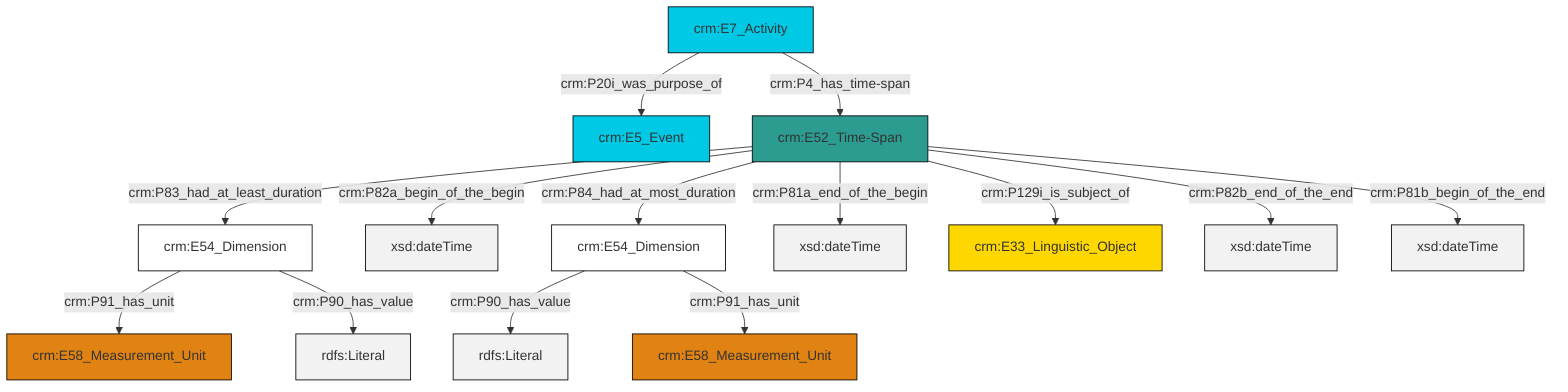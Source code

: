 graph TD
classDef Literal fill:#f2f2f2,stroke:#000000;
classDef CRM_Entity fill:#FFFFFF,stroke:#000000;
classDef Temporal_Entity fill:#00C9E6, stroke:#000000;
classDef Type fill:#E18312, stroke:#000000;
classDef Time-Span fill:#2C9C91, stroke:#000000;
classDef Appellation fill:#FFEB7F, stroke:#000000;
classDef Place fill:#008836, stroke:#000000;
classDef Persistent_Item fill:#B266B2, stroke:#000000;
classDef Conceptual_Object fill:#FFD700, stroke:#000000;
classDef Physical_Thing fill:#D2B48C, stroke:#000000;
classDef Actor fill:#f58aad, stroke:#000000;
classDef PC_Classes fill:#4ce600, stroke:#000000;
classDef Multi fill:#cccccc,stroke:#000000;

0["crm:E7_Activity"]:::Temporal_Entity -->|crm:P20i_was_purpose_of| 1["crm:E5_Event"]:::Temporal_Entity
2["crm:E54_Dimension"]:::CRM_Entity -->|crm:P90_has_value| 3[rdfs:Literal]:::Literal
5["crm:E52_Time-Span"]:::Time-Span -->|crm:P82a_begin_of_the_begin| 6[xsd:dateTime]:::Literal
7["crm:E54_Dimension"]:::CRM_Entity -->|crm:P91_has_unit| 8["crm:E58_Measurement_Unit"]:::Type
5["crm:E52_Time-Span"]:::Time-Span -->|crm:P83_had_at_least_duration| 7["crm:E54_Dimension"]:::CRM_Entity
5["crm:E52_Time-Span"]:::Time-Span -->|crm:P84_had_at_most_duration| 2["crm:E54_Dimension"]:::CRM_Entity
0["crm:E7_Activity"]:::Temporal_Entity -->|crm:P4_has_time-span| 5["crm:E52_Time-Span"]:::Time-Span
5["crm:E52_Time-Span"]:::Time-Span -->|crm:P81a_end_of_the_begin| 13[xsd:dateTime]:::Literal
7["crm:E54_Dimension"]:::CRM_Entity -->|crm:P90_has_value| 14[rdfs:Literal]:::Literal
2["crm:E54_Dimension"]:::CRM_Entity -->|crm:P91_has_unit| 15["crm:E58_Measurement_Unit"]:::Type
5["crm:E52_Time-Span"]:::Time-Span -->|crm:P129i_is_subject_of| 16["crm:E33_Linguistic_Object"]:::Conceptual_Object
5["crm:E52_Time-Span"]:::Time-Span -->|crm:P82b_end_of_the_end| 19[xsd:dateTime]:::Literal
5["crm:E52_Time-Span"]:::Time-Span -->|crm:P81b_begin_of_the_end| 20[xsd:dateTime]:::Literal